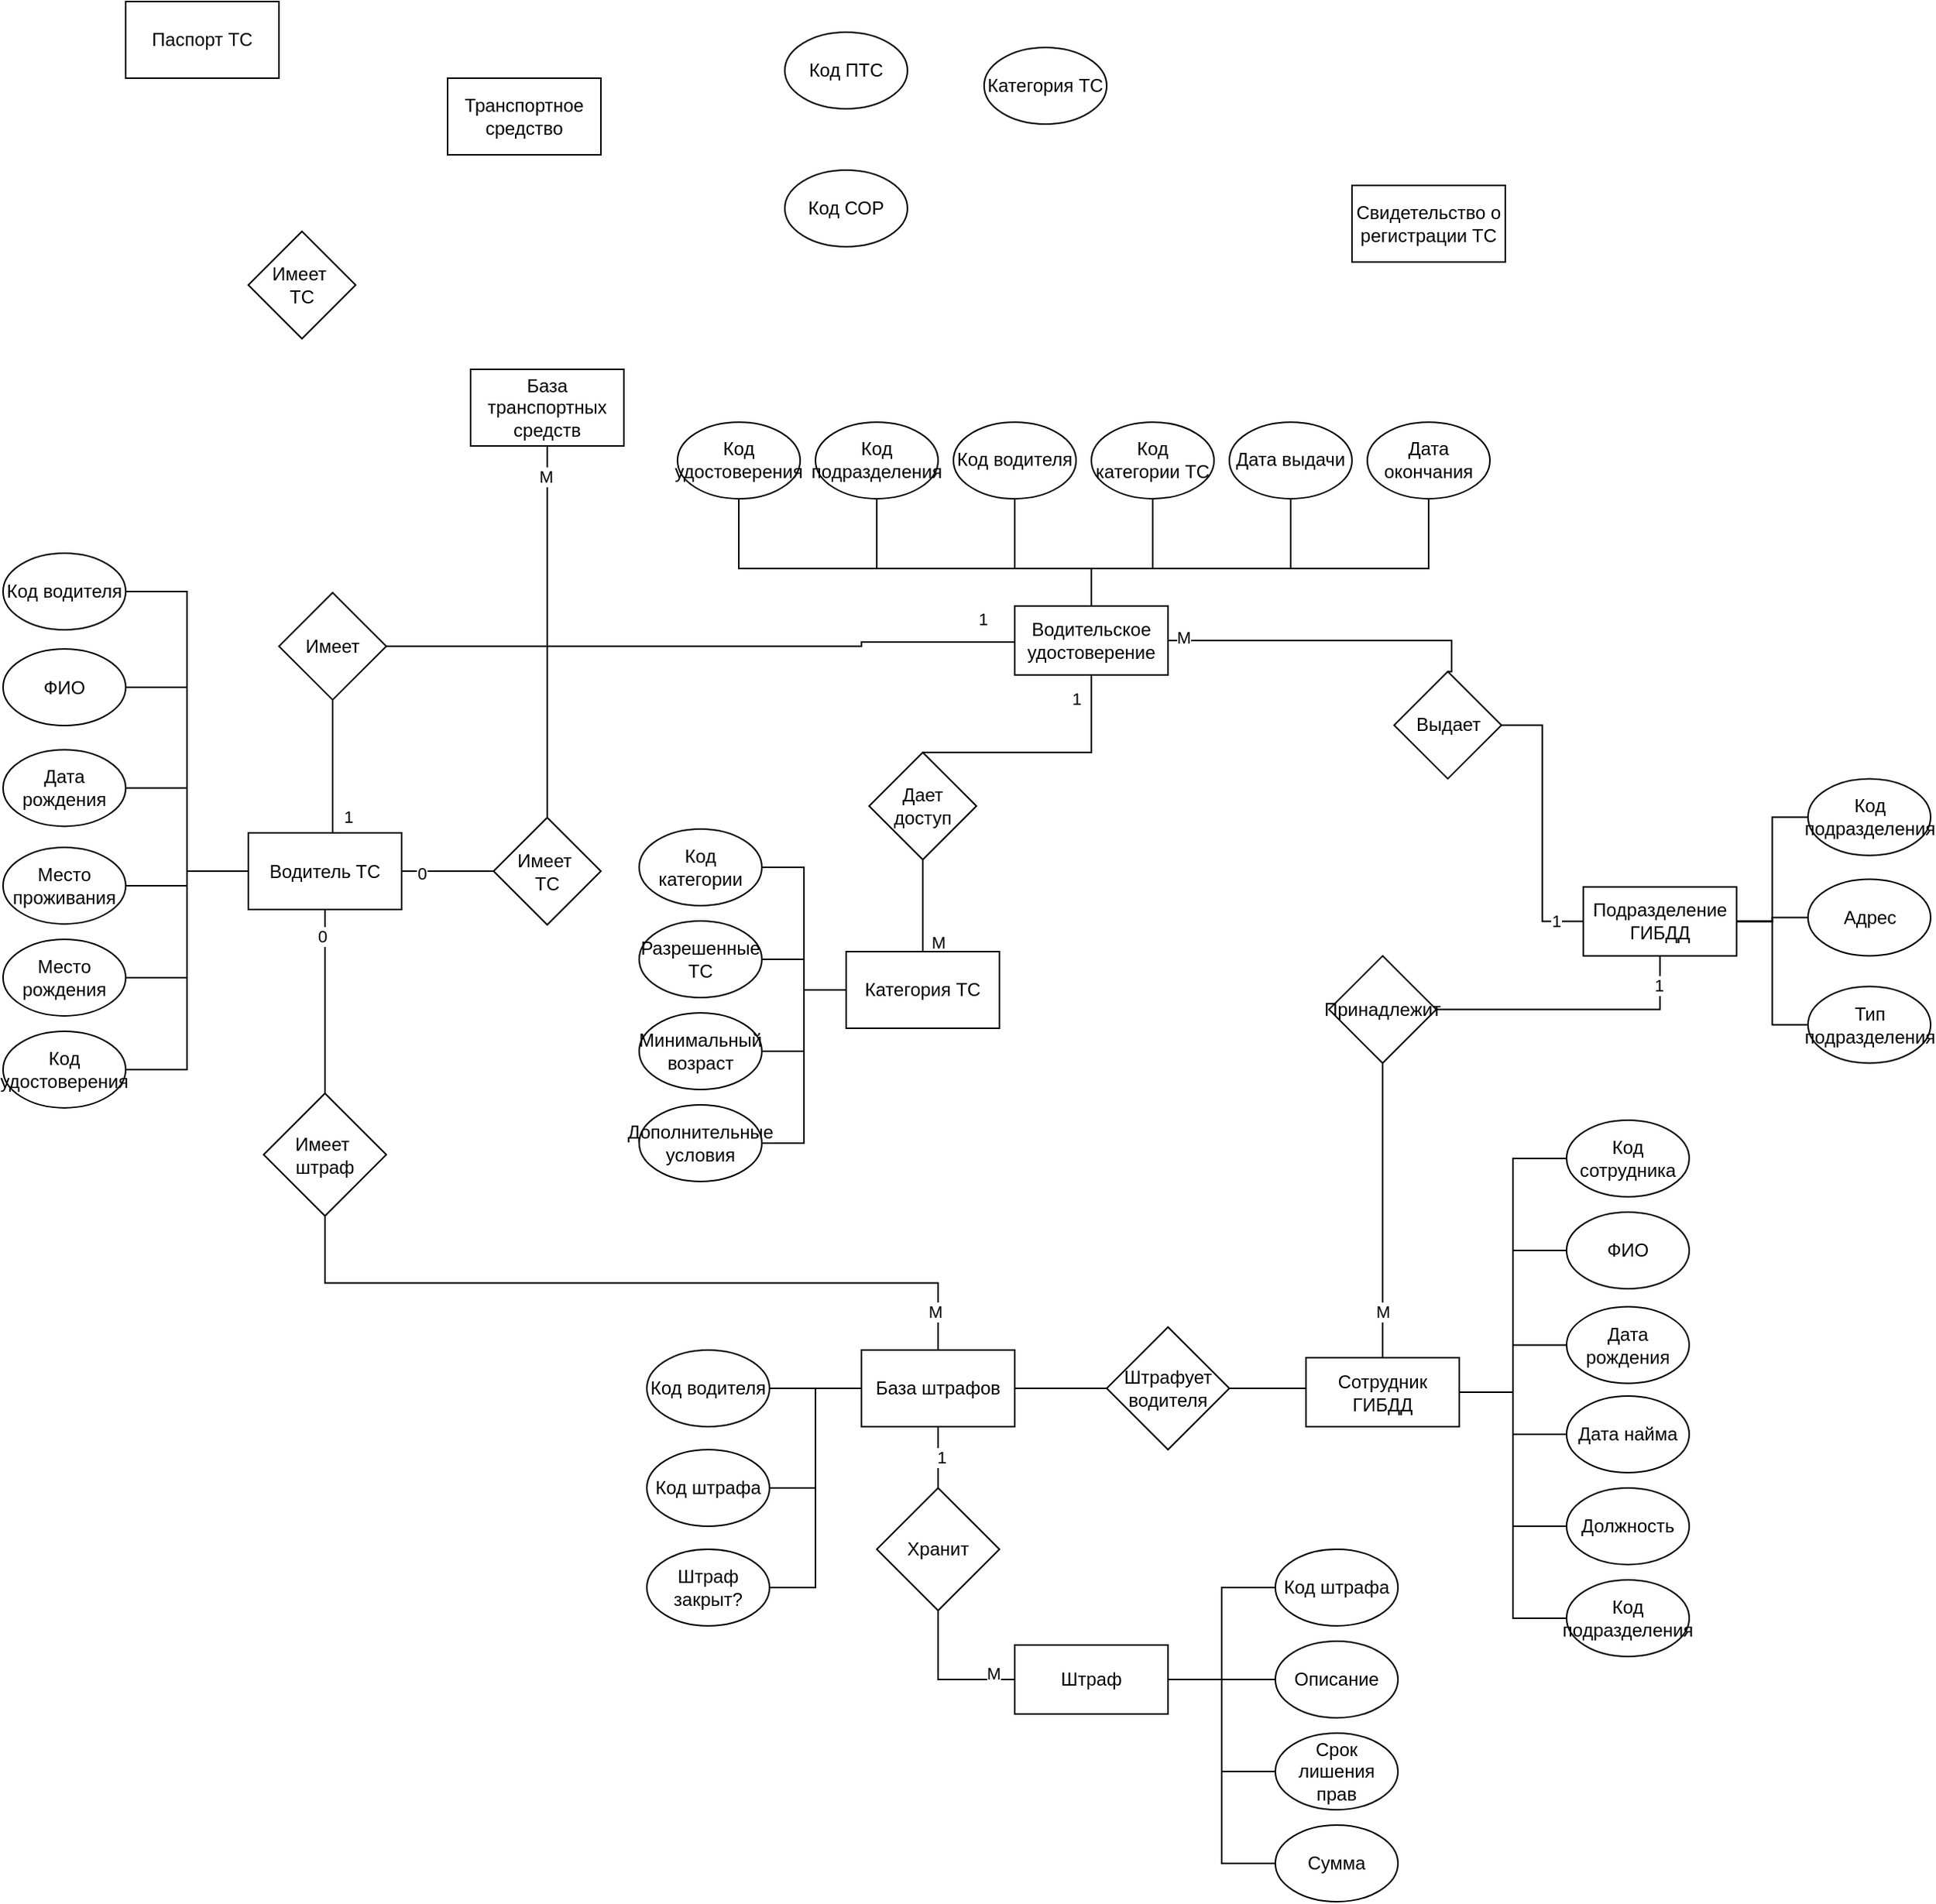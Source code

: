 <mxfile version="24.7.17">
  <diagram name="Страница — 1" id="ckJL72oD4UZl0WmPAvJ0">
    <mxGraphModel dx="1313" dy="663" grid="1" gridSize="10" guides="1" tooltips="1" connect="1" arrows="1" fold="1" page="1" pageScale="1" pageWidth="1920" pageHeight="1920" math="0" shadow="0">
      <root>
        <mxCell id="0" />
        <mxCell id="1" parent="0" />
        <mxCell id="nbJ6CdIQrGUm-VfRqVgE-41" style="edgeStyle=orthogonalEdgeStyle;rounded=0;orthogonalLoop=1;jettySize=auto;html=1;entryX=0.5;entryY=0;entryDx=0;entryDy=0;endArrow=none;endFill=0;" edge="1" parent="1" source="nbJ6CdIQrGUm-VfRqVgE-1" target="nbJ6CdIQrGUm-VfRqVgE-39">
          <mxGeometry relative="1" as="geometry">
            <Array as="points">
              <mxPoint x="930" y="770" />
            </Array>
          </mxGeometry>
        </mxCell>
        <mxCell id="nbJ6CdIQrGUm-VfRqVgE-63" value="1" style="edgeLabel;html=1;align=center;verticalAlign=middle;resizable=0;points=[];" vertex="1" connectable="0" parent="nbJ6CdIQrGUm-VfRqVgE-41">
          <mxGeometry x="-0.802" y="2" relative="1" as="geometry">
            <mxPoint x="-12" y="-1" as="offset" />
          </mxGeometry>
        </mxCell>
        <mxCell id="nbJ6CdIQrGUm-VfRqVgE-44" style="edgeStyle=orthogonalEdgeStyle;rounded=0;orthogonalLoop=1;jettySize=auto;html=1;entryX=1;entryY=0.5;entryDx=0;entryDy=0;endArrow=none;endFill=0;" edge="1" parent="1" source="nbJ6CdIQrGUm-VfRqVgE-1" target="nbJ6CdIQrGUm-VfRqVgE-20">
          <mxGeometry relative="1" as="geometry">
            <Array as="points">
              <mxPoint x="780" y="698" />
            </Array>
          </mxGeometry>
        </mxCell>
        <mxCell id="nbJ6CdIQrGUm-VfRqVgE-60" value="1" style="edgeLabel;html=1;align=center;verticalAlign=middle;resizable=0;points=[];" vertex="1" connectable="0" parent="nbJ6CdIQrGUm-VfRqVgE-44">
          <mxGeometry x="-0.842" y="-3" relative="1" as="geometry">
            <mxPoint x="11" y="-12" as="offset" />
          </mxGeometry>
        </mxCell>
        <mxCell id="nbJ6CdIQrGUm-VfRqVgE-67" style="edgeStyle=orthogonalEdgeStyle;rounded=0;orthogonalLoop=1;jettySize=auto;html=1;exitX=1;exitY=0.5;exitDx=0;exitDy=0;entryX=0.5;entryY=0;entryDx=0;entryDy=0;endArrow=none;endFill=0;" edge="1" parent="1" source="nbJ6CdIQrGUm-VfRqVgE-1" target="nbJ6CdIQrGUm-VfRqVgE-66">
          <mxGeometry relative="1" as="geometry">
            <Array as="points">
              <mxPoint x="1165" y="697" />
            </Array>
          </mxGeometry>
        </mxCell>
        <mxCell id="nbJ6CdIQrGUm-VfRqVgE-71" value="M" style="edgeLabel;html=1;align=center;verticalAlign=middle;resizable=0;points=[];" vertex="1" connectable="0" parent="nbJ6CdIQrGUm-VfRqVgE-67">
          <mxGeometry x="-0.903" y="2" relative="1" as="geometry">
            <mxPoint as="offset" />
          </mxGeometry>
        </mxCell>
        <mxCell id="PvoHj5nDGU-bTcy0h9lv-57" style="edgeStyle=orthogonalEdgeStyle;rounded=0;orthogonalLoop=1;jettySize=auto;html=1;entryX=0.5;entryY=1;entryDx=0;entryDy=0;endArrow=none;endFill=0;" edge="1" parent="1" source="nbJ6CdIQrGUm-VfRqVgE-1" target="nbJ6CdIQrGUm-VfRqVgE-9">
          <mxGeometry relative="1" as="geometry">
            <Array as="points">
              <mxPoint x="930" y="650" />
              <mxPoint x="700" y="650" />
            </Array>
          </mxGeometry>
        </mxCell>
        <mxCell id="PvoHj5nDGU-bTcy0h9lv-58" style="edgeStyle=orthogonalEdgeStyle;rounded=0;orthogonalLoop=1;jettySize=auto;html=1;entryX=0.5;entryY=1;entryDx=0;entryDy=0;endArrow=none;endFill=0;" edge="1" parent="1" source="nbJ6CdIQrGUm-VfRqVgE-1" target="nbJ6CdIQrGUm-VfRqVgE-26">
          <mxGeometry relative="1" as="geometry">
            <Array as="points">
              <mxPoint x="930" y="650" />
              <mxPoint x="790" y="650" />
            </Array>
          </mxGeometry>
        </mxCell>
        <mxCell id="PvoHj5nDGU-bTcy0h9lv-59" style="edgeStyle=orthogonalEdgeStyle;rounded=0;orthogonalLoop=1;jettySize=auto;html=1;entryX=0.5;entryY=1;entryDx=0;entryDy=0;endArrow=none;endFill=0;" edge="1" parent="1" source="nbJ6CdIQrGUm-VfRqVgE-1" target="PvoHj5nDGU-bTcy0h9lv-19">
          <mxGeometry relative="1" as="geometry">
            <Array as="points">
              <mxPoint x="930" y="650" />
              <mxPoint x="880" y="650" />
            </Array>
          </mxGeometry>
        </mxCell>
        <mxCell id="PvoHj5nDGU-bTcy0h9lv-60" style="edgeStyle=orthogonalEdgeStyle;rounded=0;orthogonalLoop=1;jettySize=auto;html=1;entryX=0.5;entryY=1;entryDx=0;entryDy=0;endArrow=none;endFill=0;" edge="1" parent="1" source="nbJ6CdIQrGUm-VfRqVgE-1" target="nbJ6CdIQrGUm-VfRqVgE-33">
          <mxGeometry relative="1" as="geometry">
            <Array as="points">
              <mxPoint x="930" y="650" />
              <mxPoint x="970" y="650" />
            </Array>
          </mxGeometry>
        </mxCell>
        <mxCell id="PvoHj5nDGU-bTcy0h9lv-61" style="edgeStyle=orthogonalEdgeStyle;rounded=0;orthogonalLoop=1;jettySize=auto;html=1;entryX=0.5;entryY=1;entryDx=0;entryDy=0;endArrow=none;endFill=0;" edge="1" parent="1" source="nbJ6CdIQrGUm-VfRqVgE-1" target="nbJ6CdIQrGUm-VfRqVgE-5">
          <mxGeometry relative="1" as="geometry">
            <Array as="points">
              <mxPoint x="930" y="650" />
              <mxPoint x="1060" y="650" />
            </Array>
          </mxGeometry>
        </mxCell>
        <mxCell id="PvoHj5nDGU-bTcy0h9lv-62" style="edgeStyle=orthogonalEdgeStyle;rounded=0;orthogonalLoop=1;jettySize=auto;html=1;entryX=0.5;entryY=1;entryDx=0;entryDy=0;endArrow=none;endFill=0;" edge="1" parent="1" source="nbJ6CdIQrGUm-VfRqVgE-1" target="nbJ6CdIQrGUm-VfRqVgE-28">
          <mxGeometry relative="1" as="geometry">
            <Array as="points">
              <mxPoint x="930" y="650" />
              <mxPoint x="1150" y="650" />
            </Array>
          </mxGeometry>
        </mxCell>
        <mxCell id="nbJ6CdIQrGUm-VfRqVgE-1" value="Водительское удостоверение" style="rounded=0;whiteSpace=wrap;html=1;" vertex="1" parent="1">
          <mxGeometry x="880" y="674.45" width="100" height="45" as="geometry" />
        </mxCell>
        <mxCell id="nbJ6CdIQrGUm-VfRqVgE-3" value="ФИО" style="ellipse;whiteSpace=wrap;html=1;" vertex="1" parent="1">
          <mxGeometry x="220" y="702.5" width="80" height="50" as="geometry" />
        </mxCell>
        <mxCell id="nbJ6CdIQrGUm-VfRqVgE-4" value="Дата рождения" style="ellipse;whiteSpace=wrap;html=1;" vertex="1" parent="1">
          <mxGeometry x="220" y="768.21" width="80" height="50" as="geometry" />
        </mxCell>
        <mxCell id="nbJ6CdIQrGUm-VfRqVgE-5" value="Дата выдачи" style="ellipse;whiteSpace=wrap;html=1;" vertex="1" parent="1">
          <mxGeometry x="1020" y="554.45" width="80" height="50" as="geometry" />
        </mxCell>
        <mxCell id="nbJ6CdIQrGUm-VfRqVgE-6" value="Место проживания" style="ellipse;whiteSpace=wrap;html=1;" vertex="1" parent="1">
          <mxGeometry x="220" y="831.95" width="80" height="50" as="geometry" />
        </mxCell>
        <mxCell id="nbJ6CdIQrGUm-VfRqVgE-7" value="Место рождения" style="ellipse;whiteSpace=wrap;html=1;" vertex="1" parent="1">
          <mxGeometry x="220" y="891.95" width="80" height="50" as="geometry" />
        </mxCell>
        <mxCell id="nbJ6CdIQrGUm-VfRqVgE-9" value="Код удостоверения" style="ellipse;whiteSpace=wrap;html=1;" vertex="1" parent="1">
          <mxGeometry x="660" y="554.45" width="80" height="50" as="geometry" />
        </mxCell>
        <mxCell id="nbJ6CdIQrGUm-VfRqVgE-21" style="edgeStyle=orthogonalEdgeStyle;rounded=0;orthogonalLoop=1;jettySize=auto;html=1;entryX=0.5;entryY=1;entryDx=0;entryDy=0;endArrow=none;endFill=0;" edge="1" parent="1" source="nbJ6CdIQrGUm-VfRqVgE-10" target="nbJ6CdIQrGUm-VfRqVgE-20">
          <mxGeometry relative="1" as="geometry">
            <Array as="points">
              <mxPoint x="435" y="762.5" />
              <mxPoint x="435" y="762.5" />
            </Array>
          </mxGeometry>
        </mxCell>
        <mxCell id="nbJ6CdIQrGUm-VfRqVgE-30" value="1" style="edgeLabel;html=1;align=center;verticalAlign=middle;resizable=0;points=[];" vertex="1" connectable="0" parent="nbJ6CdIQrGUm-VfRqVgE-21">
          <mxGeometry x="-0.742" relative="1" as="geometry">
            <mxPoint x="10" as="offset" />
          </mxGeometry>
        </mxCell>
        <mxCell id="PvoHj5nDGU-bTcy0h9lv-40" style="edgeStyle=orthogonalEdgeStyle;rounded=0;orthogonalLoop=1;jettySize=auto;html=1;entryX=1;entryY=0.5;entryDx=0;entryDy=0;endArrow=none;endFill=0;" edge="1" parent="1" source="nbJ6CdIQrGUm-VfRqVgE-10" target="nbJ6CdIQrGUm-VfRqVgE-18">
          <mxGeometry relative="1" as="geometry" />
        </mxCell>
        <mxCell id="PvoHj5nDGU-bTcy0h9lv-41" style="edgeStyle=orthogonalEdgeStyle;rounded=0;orthogonalLoop=1;jettySize=auto;html=1;entryX=1;entryY=0.5;entryDx=0;entryDy=0;endArrow=none;endFill=0;" edge="1" parent="1" source="nbJ6CdIQrGUm-VfRqVgE-10" target="nbJ6CdIQrGUm-VfRqVgE-3">
          <mxGeometry relative="1" as="geometry" />
        </mxCell>
        <mxCell id="PvoHj5nDGU-bTcy0h9lv-42" style="edgeStyle=orthogonalEdgeStyle;rounded=0;orthogonalLoop=1;jettySize=auto;html=1;entryX=1;entryY=0.5;entryDx=0;entryDy=0;endArrow=none;endFill=0;" edge="1" parent="1" source="nbJ6CdIQrGUm-VfRqVgE-10" target="nbJ6CdIQrGUm-VfRqVgE-4">
          <mxGeometry relative="1" as="geometry" />
        </mxCell>
        <mxCell id="PvoHj5nDGU-bTcy0h9lv-43" style="edgeStyle=orthogonalEdgeStyle;rounded=0;orthogonalLoop=1;jettySize=auto;html=1;entryX=1;entryY=0.5;entryDx=0;entryDy=0;endArrow=none;endFill=0;" edge="1" parent="1" source="nbJ6CdIQrGUm-VfRqVgE-10" target="nbJ6CdIQrGUm-VfRqVgE-6">
          <mxGeometry relative="1" as="geometry" />
        </mxCell>
        <mxCell id="PvoHj5nDGU-bTcy0h9lv-44" style="edgeStyle=orthogonalEdgeStyle;rounded=0;orthogonalLoop=1;jettySize=auto;html=1;entryX=1;entryY=0.5;entryDx=0;entryDy=0;endArrow=none;endFill=0;" edge="1" parent="1" source="nbJ6CdIQrGUm-VfRqVgE-10" target="nbJ6CdIQrGUm-VfRqVgE-7">
          <mxGeometry relative="1" as="geometry" />
        </mxCell>
        <mxCell id="PvoHj5nDGU-bTcy0h9lv-45" style="edgeStyle=orthogonalEdgeStyle;rounded=0;orthogonalLoop=1;jettySize=auto;html=1;entryX=1;entryY=0.5;entryDx=0;entryDy=0;endArrow=none;endFill=0;" edge="1" parent="1" source="nbJ6CdIQrGUm-VfRqVgE-10" target="PvoHj5nDGU-bTcy0h9lv-20">
          <mxGeometry relative="1" as="geometry" />
        </mxCell>
        <mxCell id="PvoHj5nDGU-bTcy0h9lv-94" style="edgeStyle=orthogonalEdgeStyle;rounded=0;orthogonalLoop=1;jettySize=auto;html=1;endArrow=none;endFill=0;" edge="1" parent="1" source="nbJ6CdIQrGUm-VfRqVgE-10" target="PvoHj5nDGU-bTcy0h9lv-93">
          <mxGeometry relative="1" as="geometry" />
        </mxCell>
        <mxCell id="PvoHj5nDGU-bTcy0h9lv-125" value="0" style="edgeLabel;html=1;align=center;verticalAlign=middle;resizable=0;points=[];" vertex="1" connectable="0" parent="PvoHj5nDGU-bTcy0h9lv-94">
          <mxGeometry x="-0.705" y="-2" relative="1" as="geometry">
            <mxPoint as="offset" />
          </mxGeometry>
        </mxCell>
        <mxCell id="PvoHj5nDGU-bTcy0h9lv-132" style="edgeStyle=orthogonalEdgeStyle;rounded=0;orthogonalLoop=1;jettySize=auto;html=1;entryX=0;entryY=0.5;entryDx=0;entryDy=0;endArrow=none;endFill=0;" edge="1" parent="1" source="nbJ6CdIQrGUm-VfRqVgE-10" target="PvoHj5nDGU-bTcy0h9lv-130">
          <mxGeometry relative="1" as="geometry" />
        </mxCell>
        <mxCell id="PvoHj5nDGU-bTcy0h9lv-135" value="0" style="edgeLabel;html=1;align=center;verticalAlign=middle;resizable=0;points=[];" vertex="1" connectable="0" parent="PvoHj5nDGU-bTcy0h9lv-132">
          <mxGeometry x="-0.575" y="-1" relative="1" as="geometry">
            <mxPoint as="offset" />
          </mxGeometry>
        </mxCell>
        <mxCell id="nbJ6CdIQrGUm-VfRqVgE-10" value="Водитель ТС" style="rounded=0;whiteSpace=wrap;html=1;" vertex="1" parent="1">
          <mxGeometry x="380" y="822.5" width="100" height="50" as="geometry" />
        </mxCell>
        <mxCell id="nbJ6CdIQrGUm-VfRqVgE-18" value="Код водителя" style="ellipse;whiteSpace=wrap;html=1;" vertex="1" parent="1">
          <mxGeometry x="220" y="640" width="80" height="50" as="geometry" />
        </mxCell>
        <mxCell id="nbJ6CdIQrGUm-VfRqVgE-20" value="Имеет" style="rhombus;whiteSpace=wrap;html=1;" vertex="1" parent="1">
          <mxGeometry x="400" y="665.71" width="70" height="70" as="geometry" />
        </mxCell>
        <mxCell id="nbJ6CdIQrGUm-VfRqVgE-26" value="Код подразделения" style="ellipse;whiteSpace=wrap;html=1;" vertex="1" parent="1">
          <mxGeometry x="750" y="554.45" width="80" height="50" as="geometry" />
        </mxCell>
        <mxCell id="nbJ6CdIQrGUm-VfRqVgE-28" value="Дата окончания" style="ellipse;whiteSpace=wrap;html=1;" vertex="1" parent="1">
          <mxGeometry x="1110" y="554.45" width="80" height="50" as="geometry" />
        </mxCell>
        <mxCell id="nbJ6CdIQrGUm-VfRqVgE-33" value="Код категории ТС" style="ellipse;whiteSpace=wrap;html=1;" vertex="1" parent="1">
          <mxGeometry x="930" y="554.45" width="80" height="50" as="geometry" />
        </mxCell>
        <mxCell id="nbJ6CdIQrGUm-VfRqVgE-45" style="edgeStyle=orthogonalEdgeStyle;rounded=0;orthogonalLoop=1;jettySize=auto;html=1;entryX=0.5;entryY=0;entryDx=0;entryDy=0;endArrow=none;endFill=0;" edge="1" parent="1" source="nbJ6CdIQrGUm-VfRqVgE-39" target="nbJ6CdIQrGUm-VfRqVgE-43">
          <mxGeometry relative="1" as="geometry" />
        </mxCell>
        <mxCell id="nbJ6CdIQrGUm-VfRqVgE-61" value="M" style="edgeLabel;html=1;align=center;verticalAlign=middle;resizable=0;points=[];" vertex="1" connectable="0" parent="nbJ6CdIQrGUm-VfRqVgE-45">
          <mxGeometry x="0.796" y="-2" relative="1" as="geometry">
            <mxPoint x="12" as="offset" />
          </mxGeometry>
        </mxCell>
        <mxCell id="nbJ6CdIQrGUm-VfRqVgE-39" value="Дает&lt;div&gt;доступ&lt;/div&gt;" style="rhombus;whiteSpace=wrap;html=1;" vertex="1" parent="1">
          <mxGeometry x="785" y="770" width="70" height="70" as="geometry" />
        </mxCell>
        <mxCell id="PvoHj5nDGU-bTcy0h9lv-46" style="edgeStyle=orthogonalEdgeStyle;rounded=0;orthogonalLoop=1;jettySize=auto;html=1;entryX=1;entryY=0.5;entryDx=0;entryDy=0;endArrow=none;endFill=0;" edge="1" parent="1" source="nbJ6CdIQrGUm-VfRqVgE-43" target="nbJ6CdIQrGUm-VfRqVgE-47">
          <mxGeometry relative="1" as="geometry" />
        </mxCell>
        <mxCell id="PvoHj5nDGU-bTcy0h9lv-47" style="edgeStyle=orthogonalEdgeStyle;rounded=0;orthogonalLoop=1;jettySize=auto;html=1;entryX=1;entryY=0.5;entryDx=0;entryDy=0;endArrow=none;endFill=0;" edge="1" parent="1" source="nbJ6CdIQrGUm-VfRqVgE-43" target="nbJ6CdIQrGUm-VfRqVgE-51">
          <mxGeometry relative="1" as="geometry" />
        </mxCell>
        <mxCell id="PvoHj5nDGU-bTcy0h9lv-48" style="edgeStyle=orthogonalEdgeStyle;rounded=0;orthogonalLoop=1;jettySize=auto;html=1;entryX=1;entryY=0.5;entryDx=0;entryDy=0;endArrow=none;endFill=0;" edge="1" parent="1" source="nbJ6CdIQrGUm-VfRqVgE-43" target="nbJ6CdIQrGUm-VfRqVgE-52">
          <mxGeometry relative="1" as="geometry" />
        </mxCell>
        <mxCell id="PvoHj5nDGU-bTcy0h9lv-49" style="edgeStyle=orthogonalEdgeStyle;rounded=0;orthogonalLoop=1;jettySize=auto;html=1;entryX=1;entryY=0.5;entryDx=0;entryDy=0;endArrow=none;endFill=0;" edge="1" parent="1" source="nbJ6CdIQrGUm-VfRqVgE-43" target="nbJ6CdIQrGUm-VfRqVgE-53">
          <mxGeometry relative="1" as="geometry" />
        </mxCell>
        <mxCell id="nbJ6CdIQrGUm-VfRqVgE-43" value="Категория ТС" style="rounded=0;whiteSpace=wrap;html=1;" vertex="1" parent="1">
          <mxGeometry x="770" y="900" width="100" height="50" as="geometry" />
        </mxCell>
        <mxCell id="nbJ6CdIQrGUm-VfRqVgE-47" value="Код категории" style="ellipse;whiteSpace=wrap;html=1;" vertex="1" parent="1">
          <mxGeometry x="635" y="820" width="80" height="50" as="geometry" />
        </mxCell>
        <mxCell id="nbJ6CdIQrGUm-VfRqVgE-51" value="Разрешенные ТС" style="ellipse;whiteSpace=wrap;html=1;" vertex="1" parent="1">
          <mxGeometry x="635" y="880" width="80" height="50" as="geometry" />
        </mxCell>
        <mxCell id="nbJ6CdIQrGUm-VfRqVgE-52" value="Минимальный возраст" style="ellipse;whiteSpace=wrap;html=1;" vertex="1" parent="1">
          <mxGeometry x="635" y="940" width="80" height="50" as="geometry" />
        </mxCell>
        <mxCell id="nbJ6CdIQrGUm-VfRqVgE-53" value="Дополнительные условия" style="ellipse;whiteSpace=wrap;html=1;" vertex="1" parent="1">
          <mxGeometry x="635" y="1000" width="80" height="50" as="geometry" />
        </mxCell>
        <mxCell id="PvoHj5nDGU-bTcy0h9lv-63" style="edgeStyle=orthogonalEdgeStyle;rounded=0;orthogonalLoop=1;jettySize=auto;html=1;entryX=1;entryY=0.5;entryDx=0;entryDy=0;endArrow=none;endFill=0;" edge="1" parent="1" source="nbJ6CdIQrGUm-VfRqVgE-64" target="nbJ6CdIQrGUm-VfRqVgE-97">
          <mxGeometry relative="1" as="geometry">
            <Array as="points">
              <mxPoint x="1300.5" y="937.78" />
            </Array>
          </mxGeometry>
        </mxCell>
        <mxCell id="PvoHj5nDGU-bTcy0h9lv-68" value="1" style="edgeLabel;html=1;align=center;verticalAlign=middle;resizable=0;points=[];" vertex="1" connectable="0" parent="PvoHj5nDGU-bTcy0h9lv-63">
          <mxGeometry x="-0.798" y="-1" relative="1" as="geometry">
            <mxPoint as="offset" />
          </mxGeometry>
        </mxCell>
        <mxCell id="PvoHj5nDGU-bTcy0h9lv-64" style="edgeStyle=orthogonalEdgeStyle;rounded=0;orthogonalLoop=1;jettySize=auto;html=1;entryX=0;entryY=0.5;entryDx=0;entryDy=0;endArrow=none;endFill=0;" edge="1" parent="1" source="nbJ6CdIQrGUm-VfRqVgE-64" target="nbJ6CdIQrGUm-VfRqVgE-72">
          <mxGeometry relative="1" as="geometry" />
        </mxCell>
        <mxCell id="PvoHj5nDGU-bTcy0h9lv-66" style="edgeStyle=orthogonalEdgeStyle;rounded=0;orthogonalLoop=1;jettySize=auto;html=1;entryX=0;entryY=0.5;entryDx=0;entryDy=0;endArrow=none;endFill=0;" edge="1" parent="1" source="nbJ6CdIQrGUm-VfRqVgE-64" target="nbJ6CdIQrGUm-VfRqVgE-74">
          <mxGeometry relative="1" as="geometry" />
        </mxCell>
        <mxCell id="PvoHj5nDGU-bTcy0h9lv-67" style="edgeStyle=orthogonalEdgeStyle;rounded=0;orthogonalLoop=1;jettySize=auto;html=1;entryX=0;entryY=0.5;entryDx=0;entryDy=0;endArrow=none;endFill=0;" edge="1" parent="1" source="nbJ6CdIQrGUm-VfRqVgE-64" target="nbJ6CdIQrGUm-VfRqVgE-76">
          <mxGeometry relative="1" as="geometry" />
        </mxCell>
        <mxCell id="nbJ6CdIQrGUm-VfRqVgE-64" value="Подразделение ГИБДД" style="rounded=0;whiteSpace=wrap;html=1;" vertex="1" parent="1">
          <mxGeometry x="1250.89" y="857.78" width="100" height="45" as="geometry" />
        </mxCell>
        <mxCell id="nbJ6CdIQrGUm-VfRqVgE-69" style="edgeStyle=orthogonalEdgeStyle;rounded=0;orthogonalLoop=1;jettySize=auto;html=1;entryX=0;entryY=0.5;entryDx=0;entryDy=0;endArrow=none;endFill=0;" edge="1" parent="1" source="nbJ6CdIQrGUm-VfRqVgE-66" target="nbJ6CdIQrGUm-VfRqVgE-64">
          <mxGeometry relative="1" as="geometry" />
        </mxCell>
        <mxCell id="nbJ6CdIQrGUm-VfRqVgE-70" value="1" style="edgeLabel;html=1;align=center;verticalAlign=middle;resizable=0;points=[];" vertex="1" connectable="0" parent="nbJ6CdIQrGUm-VfRqVgE-69">
          <mxGeometry x="0.8" y="1" relative="1" as="geometry">
            <mxPoint as="offset" />
          </mxGeometry>
        </mxCell>
        <mxCell id="nbJ6CdIQrGUm-VfRqVgE-66" value="Выдает" style="rhombus;whiteSpace=wrap;html=1;" vertex="1" parent="1">
          <mxGeometry x="1127.5" y="717.23" width="70" height="70" as="geometry" />
        </mxCell>
        <mxCell id="nbJ6CdIQrGUm-VfRqVgE-72" value="Код подразделения" style="ellipse;whiteSpace=wrap;html=1;" vertex="1" parent="1">
          <mxGeometry x="1397.5" y="787.23" width="80" height="50" as="geometry" />
        </mxCell>
        <mxCell id="nbJ6CdIQrGUm-VfRqVgE-74" value="Адрес" style="ellipse;whiteSpace=wrap;html=1;" vertex="1" parent="1">
          <mxGeometry x="1397.5" y="852.78" width="80" height="50" as="geometry" />
        </mxCell>
        <mxCell id="nbJ6CdIQrGUm-VfRqVgE-76" value="Тип подразделения" style="ellipse;whiteSpace=wrap;html=1;" vertex="1" parent="1">
          <mxGeometry x="1397.5" y="922.78" width="80" height="50" as="geometry" />
        </mxCell>
        <mxCell id="PvoHj5nDGU-bTcy0h9lv-69" style="edgeStyle=orthogonalEdgeStyle;rounded=0;orthogonalLoop=1;jettySize=auto;html=1;entryX=0;entryY=0.5;entryDx=0;entryDy=0;endArrow=none;endFill=0;" edge="1" parent="1" source="nbJ6CdIQrGUm-VfRqVgE-94" target="PvoHj5nDGU-bTcy0h9lv-24">
          <mxGeometry relative="1" as="geometry" />
        </mxCell>
        <mxCell id="PvoHj5nDGU-bTcy0h9lv-70" style="edgeStyle=orthogonalEdgeStyle;rounded=0;orthogonalLoop=1;jettySize=auto;html=1;entryX=0;entryY=0.5;entryDx=0;entryDy=0;endArrow=none;endFill=0;" edge="1" parent="1" source="nbJ6CdIQrGUm-VfRqVgE-94" target="PvoHj5nDGU-bTcy0h9lv-5">
          <mxGeometry relative="1" as="geometry" />
        </mxCell>
        <mxCell id="PvoHj5nDGU-bTcy0h9lv-71" style="edgeStyle=orthogonalEdgeStyle;rounded=0;orthogonalLoop=1;jettySize=auto;html=1;entryX=0;entryY=0.5;entryDx=0;entryDy=0;endArrow=none;endFill=0;" edge="1" parent="1" source="nbJ6CdIQrGUm-VfRqVgE-94" target="PvoHj5nDGU-bTcy0h9lv-15">
          <mxGeometry relative="1" as="geometry" />
        </mxCell>
        <mxCell id="PvoHj5nDGU-bTcy0h9lv-72" style="edgeStyle=orthogonalEdgeStyle;rounded=0;orthogonalLoop=1;jettySize=auto;html=1;entryX=0;entryY=0.5;entryDx=0;entryDy=0;endArrow=none;endFill=0;" edge="1" parent="1" source="nbJ6CdIQrGUm-VfRqVgE-94" target="PvoHj5nDGU-bTcy0h9lv-7">
          <mxGeometry relative="1" as="geometry" />
        </mxCell>
        <mxCell id="PvoHj5nDGU-bTcy0h9lv-73" style="edgeStyle=orthogonalEdgeStyle;rounded=0;orthogonalLoop=1;jettySize=auto;html=1;entryX=0;entryY=0.5;entryDx=0;entryDy=0;endArrow=none;endFill=0;" edge="1" parent="1" source="nbJ6CdIQrGUm-VfRqVgE-94" target="PvoHj5nDGU-bTcy0h9lv-6">
          <mxGeometry relative="1" as="geometry" />
        </mxCell>
        <mxCell id="PvoHj5nDGU-bTcy0h9lv-74" style="edgeStyle=orthogonalEdgeStyle;rounded=0;orthogonalLoop=1;jettySize=auto;html=1;entryX=0;entryY=0.5;entryDx=0;entryDy=0;endArrow=none;endFill=0;" edge="1" parent="1" source="nbJ6CdIQrGUm-VfRqVgE-94" target="PvoHj5nDGU-bTcy0h9lv-13">
          <mxGeometry relative="1" as="geometry" />
        </mxCell>
        <mxCell id="PvoHj5nDGU-bTcy0h9lv-97" style="edgeStyle=orthogonalEdgeStyle;rounded=0;orthogonalLoop=1;jettySize=auto;html=1;entryX=1;entryY=0.5;entryDx=0;entryDy=0;endArrow=none;endFill=0;" edge="1" parent="1" source="nbJ6CdIQrGUm-VfRqVgE-94" target="PvoHj5nDGU-bTcy0h9lv-96">
          <mxGeometry relative="1" as="geometry">
            <Array as="points">
              <mxPoint x="1060" y="1185" />
              <mxPoint x="1060" y="1185" />
            </Array>
          </mxGeometry>
        </mxCell>
        <mxCell id="nbJ6CdIQrGUm-VfRqVgE-94" value="Сотрудник ГИБДД" style="rounded=0;whiteSpace=wrap;html=1;" vertex="1" parent="1">
          <mxGeometry x="1070" y="1165" width="100" height="45" as="geometry" />
        </mxCell>
        <mxCell id="PvoHj5nDGU-bTcy0h9lv-1" style="edgeStyle=orthogonalEdgeStyle;rounded=0;orthogonalLoop=1;jettySize=auto;html=1;entryX=0.5;entryY=0;entryDx=0;entryDy=0;endArrow=none;endFill=0;exitX=0.5;exitY=1;exitDx=0;exitDy=0;" edge="1" parent="1" source="nbJ6CdIQrGUm-VfRqVgE-97" target="nbJ6CdIQrGUm-VfRqVgE-94">
          <mxGeometry relative="1" as="geometry">
            <mxPoint x="1120" y="1000" as="sourcePoint" />
          </mxGeometry>
        </mxCell>
        <mxCell id="PvoHj5nDGU-bTcy0h9lv-3" value="M" style="edgeLabel;html=1;align=center;verticalAlign=middle;resizable=0;points=[];" vertex="1" connectable="0" parent="PvoHj5nDGU-bTcy0h9lv-1">
          <mxGeometry x="0.372" y="-3" relative="1" as="geometry">
            <mxPoint x="3" y="30" as="offset" />
          </mxGeometry>
        </mxCell>
        <mxCell id="nbJ6CdIQrGUm-VfRqVgE-97" value="Принадлежит" style="rhombus;whiteSpace=wrap;html=1;" vertex="1" parent="1">
          <mxGeometry x="1085.0" y="902.78" width="70" height="70" as="geometry" />
        </mxCell>
        <mxCell id="PvoHj5nDGU-bTcy0h9lv-5" value="ФИО" style="ellipse;whiteSpace=wrap;html=1;" vertex="1" parent="1">
          <mxGeometry x="1240.0" y="1070" width="80" height="50" as="geometry" />
        </mxCell>
        <mxCell id="PvoHj5nDGU-bTcy0h9lv-6" value="Должность" style="ellipse;whiteSpace=wrap;html=1;" vertex="1" parent="1">
          <mxGeometry x="1240.0" y="1250" width="80" height="50" as="geometry" />
        </mxCell>
        <mxCell id="PvoHj5nDGU-bTcy0h9lv-7" value="Дата найма" style="ellipse;whiteSpace=wrap;html=1;" vertex="1" parent="1">
          <mxGeometry x="1240" y="1190" width="80" height="50" as="geometry" />
        </mxCell>
        <mxCell id="PvoHj5nDGU-bTcy0h9lv-13" value="Код подразделения" style="ellipse;whiteSpace=wrap;html=1;" vertex="1" parent="1">
          <mxGeometry x="1240" y="1310" width="80" height="50" as="geometry" />
        </mxCell>
        <mxCell id="PvoHj5nDGU-bTcy0h9lv-15" value="Дата рождения" style="ellipse;whiteSpace=wrap;html=1;" vertex="1" parent="1">
          <mxGeometry x="1240.0" y="1131.8" width="80" height="50" as="geometry" />
        </mxCell>
        <mxCell id="PvoHj5nDGU-bTcy0h9lv-19" value="Код водителя" style="ellipse;whiteSpace=wrap;html=1;" vertex="1" parent="1">
          <mxGeometry x="840" y="554.45" width="80" height="50" as="geometry" />
        </mxCell>
        <mxCell id="PvoHj5nDGU-bTcy0h9lv-20" value="Код удостоверения" style="ellipse;whiteSpace=wrap;html=1;" vertex="1" parent="1">
          <mxGeometry x="220" y="951.95" width="80" height="50" as="geometry" />
        </mxCell>
        <mxCell id="PvoHj5nDGU-bTcy0h9lv-24" value="Код сотрудника" style="ellipse;whiteSpace=wrap;html=1;" vertex="1" parent="1">
          <mxGeometry x="1240" y="1010" width="80" height="50" as="geometry" />
        </mxCell>
        <mxCell id="PvoHj5nDGU-bTcy0h9lv-75" style="edgeStyle=orthogonalEdgeStyle;rounded=0;orthogonalLoop=1;jettySize=auto;html=1;entryX=1;entryY=0.5;entryDx=0;entryDy=0;endArrow=none;endFill=0;" edge="1" parent="1" source="PvoHj5nDGU-bTcy0h9lv-26" target="PvoHj5nDGU-bTcy0h9lv-27">
          <mxGeometry relative="1" as="geometry" />
        </mxCell>
        <mxCell id="PvoHj5nDGU-bTcy0h9lv-76" style="edgeStyle=orthogonalEdgeStyle;rounded=0;orthogonalLoop=1;jettySize=auto;html=1;entryX=1;entryY=0.5;entryDx=0;entryDy=0;endArrow=none;endFill=0;" edge="1" parent="1" source="PvoHj5nDGU-bTcy0h9lv-26" target="PvoHj5nDGU-bTcy0h9lv-29">
          <mxGeometry relative="1" as="geometry" />
        </mxCell>
        <mxCell id="PvoHj5nDGU-bTcy0h9lv-100" style="edgeStyle=orthogonalEdgeStyle;rounded=0;orthogonalLoop=1;jettySize=auto;html=1;entryX=1;entryY=0.5;entryDx=0;entryDy=0;endArrow=none;endFill=0;" edge="1" parent="1" source="PvoHj5nDGU-bTcy0h9lv-26" target="PvoHj5nDGU-bTcy0h9lv-99">
          <mxGeometry relative="1" as="geometry" />
        </mxCell>
        <mxCell id="PvoHj5nDGU-bTcy0h9lv-111" style="edgeStyle=orthogonalEdgeStyle;rounded=0;orthogonalLoop=1;jettySize=auto;html=1;entryX=0.5;entryY=0;entryDx=0;entryDy=0;endArrow=none;endFill=0;" edge="1" parent="1" source="PvoHj5nDGU-bTcy0h9lv-26" target="PvoHj5nDGU-bTcy0h9lv-104">
          <mxGeometry relative="1" as="geometry" />
        </mxCell>
        <mxCell id="PvoHj5nDGU-bTcy0h9lv-123" value="1" style="edgeLabel;html=1;align=center;verticalAlign=middle;resizable=0;points=[];" vertex="1" connectable="0" parent="PvoHj5nDGU-bTcy0h9lv-111">
          <mxGeometry x="-0.011" y="2" relative="1" as="geometry">
            <mxPoint as="offset" />
          </mxGeometry>
        </mxCell>
        <mxCell id="PvoHj5nDGU-bTcy0h9lv-26" value="База штрафов" style="rounded=0;whiteSpace=wrap;html=1;" vertex="1" parent="1">
          <mxGeometry x="780" y="1160" width="100" height="50" as="geometry" />
        </mxCell>
        <mxCell id="PvoHj5nDGU-bTcy0h9lv-27" value="Код водителя" style="ellipse;whiteSpace=wrap;html=1;" vertex="1" parent="1">
          <mxGeometry x="640" y="1160" width="80" height="50" as="geometry" />
        </mxCell>
        <mxCell id="PvoHj5nDGU-bTcy0h9lv-29" value="Код штрафа" style="ellipse;whiteSpace=wrap;html=1;" vertex="1" parent="1">
          <mxGeometry x="640" y="1225" width="80" height="50" as="geometry" />
        </mxCell>
        <mxCell id="PvoHj5nDGU-bTcy0h9lv-105" style="edgeStyle=orthogonalEdgeStyle;rounded=0;orthogonalLoop=1;jettySize=auto;html=1;entryX=0;entryY=0.5;entryDx=0;entryDy=0;endArrow=none;endFill=0;" edge="1" parent="1" source="PvoHj5nDGU-bTcy0h9lv-78" target="PvoHj5nDGU-bTcy0h9lv-79">
          <mxGeometry relative="1" as="geometry" />
        </mxCell>
        <mxCell id="PvoHj5nDGU-bTcy0h9lv-106" style="edgeStyle=orthogonalEdgeStyle;rounded=0;orthogonalLoop=1;jettySize=auto;html=1;entryX=0;entryY=0.5;entryDx=0;entryDy=0;endArrow=none;endFill=0;" edge="1" parent="1" source="PvoHj5nDGU-bTcy0h9lv-78" target="PvoHj5nDGU-bTcy0h9lv-82">
          <mxGeometry relative="1" as="geometry" />
        </mxCell>
        <mxCell id="PvoHj5nDGU-bTcy0h9lv-108" style="edgeStyle=orthogonalEdgeStyle;rounded=0;orthogonalLoop=1;jettySize=auto;html=1;entryX=0;entryY=0.5;entryDx=0;entryDy=0;endArrow=none;endFill=0;" edge="1" parent="1" source="PvoHj5nDGU-bTcy0h9lv-78" target="PvoHj5nDGU-bTcy0h9lv-81">
          <mxGeometry relative="1" as="geometry" />
        </mxCell>
        <mxCell id="PvoHj5nDGU-bTcy0h9lv-109" style="edgeStyle=orthogonalEdgeStyle;rounded=0;orthogonalLoop=1;jettySize=auto;html=1;entryX=0;entryY=0.5;entryDx=0;entryDy=0;endArrow=none;endFill=0;" edge="1" parent="1" source="PvoHj5nDGU-bTcy0h9lv-78" target="PvoHj5nDGU-bTcy0h9lv-80">
          <mxGeometry relative="1" as="geometry" />
        </mxCell>
        <mxCell id="PvoHj5nDGU-bTcy0h9lv-117" style="edgeStyle=orthogonalEdgeStyle;rounded=0;orthogonalLoop=1;jettySize=auto;html=1;entryX=0.5;entryY=1;entryDx=0;entryDy=0;endArrow=none;endFill=0;" edge="1" parent="1" source="PvoHj5nDGU-bTcy0h9lv-78" target="PvoHj5nDGU-bTcy0h9lv-104">
          <mxGeometry relative="1" as="geometry" />
        </mxCell>
        <mxCell id="PvoHj5nDGU-bTcy0h9lv-124" value="M" style="edgeLabel;html=1;align=center;verticalAlign=middle;resizable=0;points=[];" vertex="1" connectable="0" parent="PvoHj5nDGU-bTcy0h9lv-117">
          <mxGeometry x="-0.695" y="-4" relative="1" as="geometry">
            <mxPoint as="offset" />
          </mxGeometry>
        </mxCell>
        <mxCell id="PvoHj5nDGU-bTcy0h9lv-78" value="Штраф" style="rounded=0;whiteSpace=wrap;html=1;" vertex="1" parent="1">
          <mxGeometry x="880" y="1352.5" width="100" height="45" as="geometry" />
        </mxCell>
        <mxCell id="PvoHj5nDGU-bTcy0h9lv-79" value="Код штрафа" style="ellipse;whiteSpace=wrap;html=1;" vertex="1" parent="1">
          <mxGeometry x="1050" y="1290" width="80" height="50" as="geometry" />
        </mxCell>
        <mxCell id="PvoHj5nDGU-bTcy0h9lv-80" value="Сумма" style="ellipse;whiteSpace=wrap;html=1;" vertex="1" parent="1">
          <mxGeometry x="1050" y="1470" width="80" height="50" as="geometry" />
        </mxCell>
        <mxCell id="PvoHj5nDGU-bTcy0h9lv-81" value="Срок лишения прав" style="ellipse;whiteSpace=wrap;html=1;" vertex="1" parent="1">
          <mxGeometry x="1050" y="1410" width="80" height="50" as="geometry" />
        </mxCell>
        <mxCell id="PvoHj5nDGU-bTcy0h9lv-82" value="Описание" style="ellipse;whiteSpace=wrap;html=1;" vertex="1" parent="1">
          <mxGeometry x="1050" y="1350" width="80" height="50" as="geometry" />
        </mxCell>
        <mxCell id="PvoHj5nDGU-bTcy0h9lv-95" style="edgeStyle=orthogonalEdgeStyle;rounded=0;orthogonalLoop=1;jettySize=auto;html=1;exitX=0.5;exitY=1;exitDx=0;exitDy=0;entryX=0.5;entryY=0;entryDx=0;entryDy=0;endArrow=none;endFill=0;" edge="1" parent="1" source="PvoHj5nDGU-bTcy0h9lv-93" target="PvoHj5nDGU-bTcy0h9lv-26">
          <mxGeometry relative="1" as="geometry" />
        </mxCell>
        <mxCell id="PvoHj5nDGU-bTcy0h9lv-126" value="M" style="edgeLabel;html=1;align=center;verticalAlign=middle;resizable=0;points=[];" vertex="1" connectable="0" parent="PvoHj5nDGU-bTcy0h9lv-95">
          <mxGeometry x="0.897" y="-2" relative="1" as="geometry">
            <mxPoint as="offset" />
          </mxGeometry>
        </mxCell>
        <mxCell id="PvoHj5nDGU-bTcy0h9lv-93" value="Имеет&amp;nbsp;&lt;div&gt;штраф&lt;/div&gt;" style="rhombus;whiteSpace=wrap;html=1;" vertex="1" parent="1">
          <mxGeometry x="390" y="992.5" width="80" height="80" as="geometry" />
        </mxCell>
        <mxCell id="PvoHj5nDGU-bTcy0h9lv-98" style="edgeStyle=orthogonalEdgeStyle;rounded=0;orthogonalLoop=1;jettySize=auto;html=1;entryX=1;entryY=0.5;entryDx=0;entryDy=0;endArrow=none;endFill=0;" edge="1" parent="1" source="PvoHj5nDGU-bTcy0h9lv-96" target="PvoHj5nDGU-bTcy0h9lv-26">
          <mxGeometry relative="1" as="geometry" />
        </mxCell>
        <mxCell id="PvoHj5nDGU-bTcy0h9lv-96" value="Штрафует водителя" style="rhombus;whiteSpace=wrap;html=1;" vertex="1" parent="1">
          <mxGeometry x="940" y="1145" width="80" height="80" as="geometry" />
        </mxCell>
        <mxCell id="PvoHj5nDGU-bTcy0h9lv-99" value="Штраф закрыт?" style="ellipse;whiteSpace=wrap;html=1;" vertex="1" parent="1">
          <mxGeometry x="640" y="1290" width="80" height="50" as="geometry" />
        </mxCell>
        <mxCell id="PvoHj5nDGU-bTcy0h9lv-104" value="Хранит" style="rhombus;whiteSpace=wrap;html=1;" vertex="1" parent="1">
          <mxGeometry x="790" y="1250" width="80" height="80" as="geometry" />
        </mxCell>
        <mxCell id="PvoHj5nDGU-bTcy0h9lv-119" value="Паспорт ТС" style="rounded=0;whiteSpace=wrap;html=1;" vertex="1" parent="1">
          <mxGeometry x="300" y="280" width="100" height="50" as="geometry" />
        </mxCell>
        <mxCell id="PvoHj5nDGU-bTcy0h9lv-120" value="Транспортное средство" style="rounded=0;whiteSpace=wrap;html=1;" vertex="1" parent="1">
          <mxGeometry x="510" y="330" width="100" height="50" as="geometry" />
        </mxCell>
        <mxCell id="PvoHj5nDGU-bTcy0h9lv-121" value="Свидетельство о регистрации ТС" style="rounded=0;whiteSpace=wrap;html=1;" vertex="1" parent="1">
          <mxGeometry x="1100" y="400" width="100" height="50" as="geometry" />
        </mxCell>
        <mxCell id="PvoHj5nDGU-bTcy0h9lv-127" value="Код СОР" style="ellipse;whiteSpace=wrap;html=1;" vertex="1" parent="1">
          <mxGeometry x="730" y="390.0" width="80" height="50" as="geometry" />
        </mxCell>
        <mxCell id="PvoHj5nDGU-bTcy0h9lv-128" value="Код ПТС" style="ellipse;whiteSpace=wrap;html=1;" vertex="1" parent="1">
          <mxGeometry x="730" y="300.0" width="80" height="50" as="geometry" />
        </mxCell>
        <mxCell id="PvoHj5nDGU-bTcy0h9lv-129" value="Категория ТС" style="ellipse;whiteSpace=wrap;html=1;" vertex="1" parent="1">
          <mxGeometry x="860" y="310.0" width="80" height="50" as="geometry" />
        </mxCell>
        <mxCell id="PvoHj5nDGU-bTcy0h9lv-133" style="edgeStyle=orthogonalEdgeStyle;rounded=0;orthogonalLoop=1;jettySize=auto;html=1;entryX=0.5;entryY=1;entryDx=0;entryDy=0;endArrow=none;endFill=0;" edge="1" parent="1" source="PvoHj5nDGU-bTcy0h9lv-130" target="PvoHj5nDGU-bTcy0h9lv-131">
          <mxGeometry relative="1" as="geometry" />
        </mxCell>
        <mxCell id="PvoHj5nDGU-bTcy0h9lv-136" value="M" style="edgeLabel;html=1;align=center;verticalAlign=middle;resizable=0;points=[];" vertex="1" connectable="0" parent="PvoHj5nDGU-bTcy0h9lv-133">
          <mxGeometry x="0.837" y="1" relative="1" as="geometry">
            <mxPoint as="offset" />
          </mxGeometry>
        </mxCell>
        <mxCell id="PvoHj5nDGU-bTcy0h9lv-130" value="Имеет&amp;nbsp;&lt;div&gt;ТС&lt;/div&gt;" style="rhombus;whiteSpace=wrap;html=1;" vertex="1" parent="1">
          <mxGeometry x="540" y="812.5" width="70" height="70" as="geometry" />
        </mxCell>
        <mxCell id="PvoHj5nDGU-bTcy0h9lv-131" value="База транспортных средств" style="rounded=0;whiteSpace=wrap;html=1;" vertex="1" parent="1">
          <mxGeometry x="525" y="520" width="100" height="50" as="geometry" />
        </mxCell>
        <mxCell id="PvoHj5nDGU-bTcy0h9lv-137" value="Имеет&amp;nbsp;&lt;div&gt;ТС&lt;/div&gt;" style="rhombus;whiteSpace=wrap;html=1;" vertex="1" parent="1">
          <mxGeometry x="380" y="430" width="70" height="70" as="geometry" />
        </mxCell>
      </root>
    </mxGraphModel>
  </diagram>
</mxfile>
